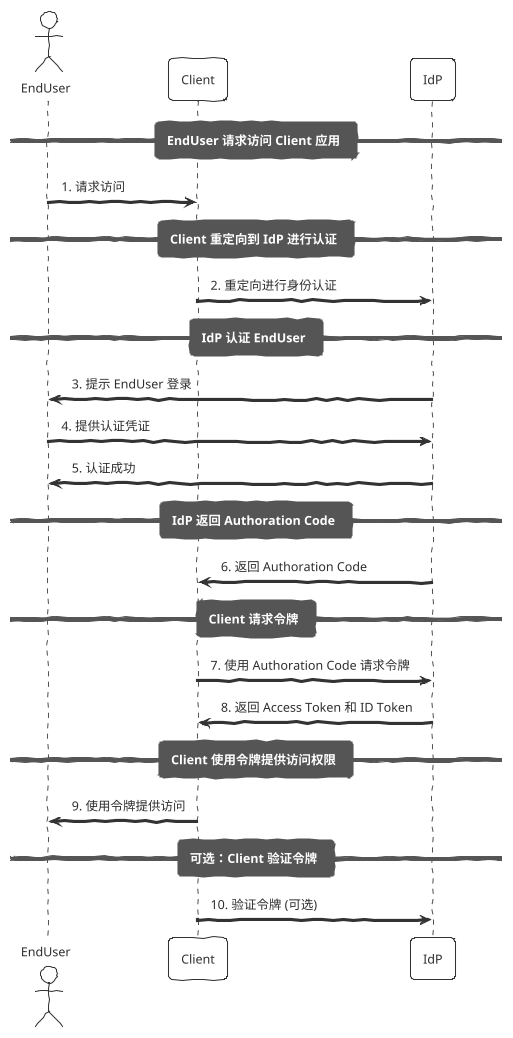 @startuml

!theme sketchy-outline

actor EndUser
participant Client
participant IdP

== EndUser 请求访问 Client 应用 ==
EndUser -> Client : 1. 请求访问

== Client 重定向到 IdP 进行认证 ==
Client -> IdP : 2. 重定向进行身份认证

== IdP 认证 EndUser ==
IdP -> EndUser : 3. 提示 EndUser 登录
EndUser -> IdP : 4. 提供认证凭证
IdP -> EndUser : 5. 认证成功

== IdP 返回 Authoration Code ==
IdP -> Client : 6. 返回 Authoration Code

== Client 请求令牌 ==
Client -> IdP : 7. 使用 Authoration Code 请求令牌
IdP -> Client : 8. 返回 Access Token 和 ID Token

== Client 使用令牌提供访问权限 ==
Client -> EndUser : 9. 使用令牌提供访问

== 可选：Client 验证令牌 ==
Client -> IdP : 10. 验证令牌 (可选)

@enduml
